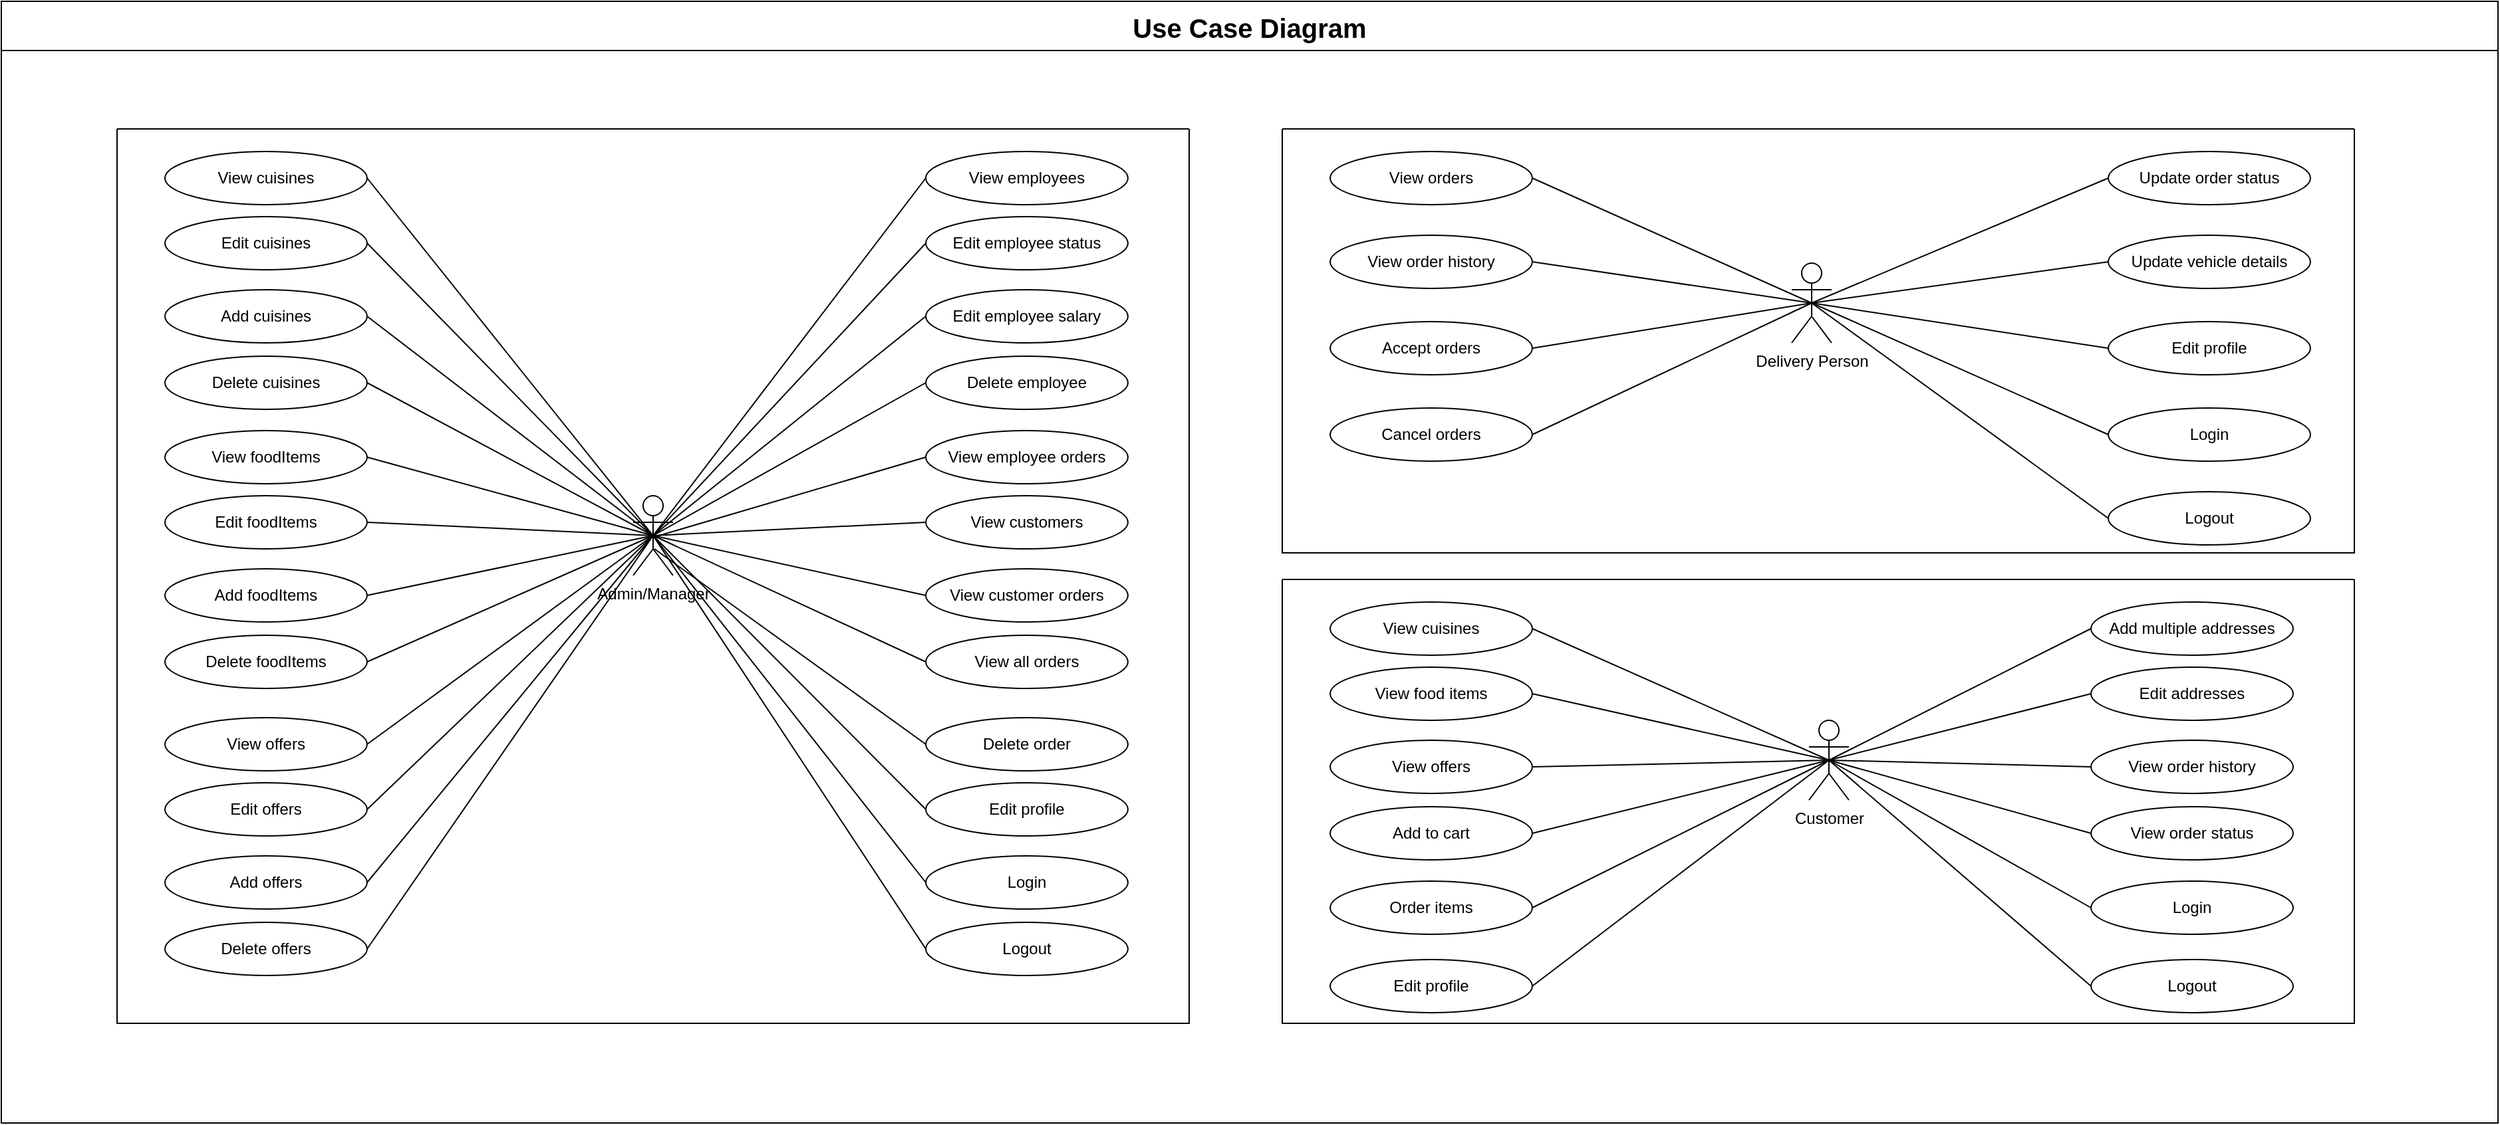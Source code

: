 <mxfile version="16.4.5" type="device"><diagram id="wdOm-vAce2fjwJf-kS33" name="Page-1"><mxGraphModel dx="2995" dy="1790" grid="0" gridSize="10" guides="1" tooltips="1" connect="1" arrows="1" fold="1" page="0" pageScale="1" pageWidth="827" pageHeight="1169" math="0" shadow="0"><root><mxCell id="0"/><mxCell id="1" parent="0"/><mxCell id="_KK1jVYnRPfQvRB_g7DF-1" value="" style="swimlane;startSize=0;" vertex="1" parent="1"><mxGeometry x="-10" y="52" width="806" height="673" as="geometry"/></mxCell><mxCell id="_KK1jVYnRPfQvRB_g7DF-2" value="Admin/Manager" style="shape=umlActor;verticalLabelPosition=bottom;verticalAlign=top;html=1;outlineConnect=0;" vertex="1" parent="_KK1jVYnRPfQvRB_g7DF-1"><mxGeometry x="388" y="276" width="30" height="60" as="geometry"/></mxCell><mxCell id="_KK1jVYnRPfQvRB_g7DF-3" value="View cuisines" style="ellipse;whiteSpace=wrap;html=1;" vertex="1" parent="_KK1jVYnRPfQvRB_g7DF-1"><mxGeometry x="36" y="17" width="152" height="40" as="geometry"/></mxCell><mxCell id="_KK1jVYnRPfQvRB_g7DF-7" value="Add cuisines" style="ellipse;whiteSpace=wrap;html=1;" vertex="1" parent="_KK1jVYnRPfQvRB_g7DF-1"><mxGeometry x="36" y="121" width="152" height="40" as="geometry"/></mxCell><mxCell id="_KK1jVYnRPfQvRB_g7DF-6" value="Edit cuisines" style="ellipse;whiteSpace=wrap;html=1;" vertex="1" parent="_KK1jVYnRPfQvRB_g7DF-1"><mxGeometry x="36" y="66" width="152" height="40" as="geometry"/></mxCell><mxCell id="_KK1jVYnRPfQvRB_g7DF-5" value="Delete cuisines" style="ellipse;whiteSpace=wrap;html=1;" vertex="1" parent="_KK1jVYnRPfQvRB_g7DF-1"><mxGeometry x="36" y="171" width="152" height="40" as="geometry"/></mxCell><mxCell id="_KK1jVYnRPfQvRB_g7DF-8" value="View foodItems" style="ellipse;whiteSpace=wrap;html=1;" vertex="1" parent="_KK1jVYnRPfQvRB_g7DF-1"><mxGeometry x="36" y="227" width="152" height="40" as="geometry"/></mxCell><mxCell id="_KK1jVYnRPfQvRB_g7DF-9" value="Add foodItems" style="ellipse;whiteSpace=wrap;html=1;" vertex="1" parent="_KK1jVYnRPfQvRB_g7DF-1"><mxGeometry x="36" y="331" width="152" height="40" as="geometry"/></mxCell><mxCell id="_KK1jVYnRPfQvRB_g7DF-10" value="Edit foodItems" style="ellipse;whiteSpace=wrap;html=1;" vertex="1" parent="_KK1jVYnRPfQvRB_g7DF-1"><mxGeometry x="36" y="276" width="152" height="40" as="geometry"/></mxCell><mxCell id="_KK1jVYnRPfQvRB_g7DF-11" value="Delete foodItems" style="ellipse;whiteSpace=wrap;html=1;" vertex="1" parent="_KK1jVYnRPfQvRB_g7DF-1"><mxGeometry x="36" y="381" width="152" height="40" as="geometry"/></mxCell><mxCell id="_KK1jVYnRPfQvRB_g7DF-12" value="View offers" style="ellipse;whiteSpace=wrap;html=1;" vertex="1" parent="_KK1jVYnRPfQvRB_g7DF-1"><mxGeometry x="36" y="443" width="152" height="40" as="geometry"/></mxCell><mxCell id="_KK1jVYnRPfQvRB_g7DF-13" value="Add offers" style="ellipse;whiteSpace=wrap;html=1;" vertex="1" parent="_KK1jVYnRPfQvRB_g7DF-1"><mxGeometry x="36" y="547" width="152" height="40" as="geometry"/></mxCell><mxCell id="_KK1jVYnRPfQvRB_g7DF-14" value="Edit offers" style="ellipse;whiteSpace=wrap;html=1;" vertex="1" parent="_KK1jVYnRPfQvRB_g7DF-1"><mxGeometry x="36" y="492" width="152" height="40" as="geometry"/></mxCell><mxCell id="_KK1jVYnRPfQvRB_g7DF-15" value="Delete offers" style="ellipse;whiteSpace=wrap;html=1;" vertex="1" parent="_KK1jVYnRPfQvRB_g7DF-1"><mxGeometry x="36" y="597" width="152" height="40" as="geometry"/></mxCell><mxCell id="_KK1jVYnRPfQvRB_g7DF-16" value="View employees" style="ellipse;whiteSpace=wrap;html=1;" vertex="1" parent="_KK1jVYnRPfQvRB_g7DF-1"><mxGeometry x="608" y="17" width="152" height="40" as="geometry"/></mxCell><mxCell id="_KK1jVYnRPfQvRB_g7DF-17" value="Edit employee salary" style="ellipse;whiteSpace=wrap;html=1;" vertex="1" parent="_KK1jVYnRPfQvRB_g7DF-1"><mxGeometry x="608" y="121" width="152" height="40" as="geometry"/></mxCell><mxCell id="_KK1jVYnRPfQvRB_g7DF-18" value="Edit employee status" style="ellipse;whiteSpace=wrap;html=1;" vertex="1" parent="_KK1jVYnRPfQvRB_g7DF-1"><mxGeometry x="608" y="66" width="152" height="40" as="geometry"/></mxCell><mxCell id="_KK1jVYnRPfQvRB_g7DF-19" value="Delete employee" style="ellipse;whiteSpace=wrap;html=1;" vertex="1" parent="_KK1jVYnRPfQvRB_g7DF-1"><mxGeometry x="608" y="171" width="152" height="40" as="geometry"/></mxCell><mxCell id="_KK1jVYnRPfQvRB_g7DF-20" value="View employee orders" style="ellipse;whiteSpace=wrap;html=1;" vertex="1" parent="_KK1jVYnRPfQvRB_g7DF-1"><mxGeometry x="608" y="227" width="152" height="40" as="geometry"/></mxCell><mxCell id="_KK1jVYnRPfQvRB_g7DF-21" value="View customer orders" style="ellipse;whiteSpace=wrap;html=1;" vertex="1" parent="_KK1jVYnRPfQvRB_g7DF-1"><mxGeometry x="608" y="331" width="152" height="40" as="geometry"/></mxCell><mxCell id="_KK1jVYnRPfQvRB_g7DF-22" value="View customers" style="ellipse;whiteSpace=wrap;html=1;" vertex="1" parent="_KK1jVYnRPfQvRB_g7DF-1"><mxGeometry x="608" y="276" width="152" height="40" as="geometry"/></mxCell><mxCell id="_KK1jVYnRPfQvRB_g7DF-23" value="View all orders" style="ellipse;whiteSpace=wrap;html=1;" vertex="1" parent="_KK1jVYnRPfQvRB_g7DF-1"><mxGeometry x="608" y="381" width="152" height="40" as="geometry"/></mxCell><mxCell id="_KK1jVYnRPfQvRB_g7DF-24" value="Delete order" style="ellipse;whiteSpace=wrap;html=1;" vertex="1" parent="_KK1jVYnRPfQvRB_g7DF-1"><mxGeometry x="608" y="443" width="152" height="40" as="geometry"/></mxCell><mxCell id="_KK1jVYnRPfQvRB_g7DF-25" value="Login" style="ellipse;whiteSpace=wrap;html=1;" vertex="1" parent="_KK1jVYnRPfQvRB_g7DF-1"><mxGeometry x="608" y="547" width="152" height="40" as="geometry"/></mxCell><mxCell id="_KK1jVYnRPfQvRB_g7DF-26" value="Edit profile" style="ellipse;whiteSpace=wrap;html=1;" vertex="1" parent="_KK1jVYnRPfQvRB_g7DF-1"><mxGeometry x="608" y="492" width="152" height="40" as="geometry"/></mxCell><mxCell id="_KK1jVYnRPfQvRB_g7DF-27" value="Logout" style="ellipse;whiteSpace=wrap;html=1;" vertex="1" parent="_KK1jVYnRPfQvRB_g7DF-1"><mxGeometry x="608" y="597" width="152" height="40" as="geometry"/></mxCell><mxCell id="_KK1jVYnRPfQvRB_g7DF-28" value="" style="endArrow=none;html=1;rounded=0;entryX=1;entryY=0.5;entryDx=0;entryDy=0;exitX=0.5;exitY=0.5;exitDx=0;exitDy=0;exitPerimeter=0;" edge="1" parent="_KK1jVYnRPfQvRB_g7DF-1" source="_KK1jVYnRPfQvRB_g7DF-2" target="_KK1jVYnRPfQvRB_g7DF-3"><mxGeometry width="50" height="50" relative="1" as="geometry"><mxPoint x="198" y="336" as="sourcePoint"/><mxPoint x="248" y="286" as="targetPoint"/></mxGeometry></mxCell><mxCell id="_KK1jVYnRPfQvRB_g7DF-29" value="" style="endArrow=none;html=1;rounded=0;entryX=1;entryY=0.5;entryDx=0;entryDy=0;exitX=0.5;exitY=0.5;exitDx=0;exitDy=0;exitPerimeter=0;" edge="1" parent="_KK1jVYnRPfQvRB_g7DF-1" source="_KK1jVYnRPfQvRB_g7DF-2" target="_KK1jVYnRPfQvRB_g7DF-6"><mxGeometry width="50" height="50" relative="1" as="geometry"><mxPoint x="398" y="297.233" as="sourcePoint"/><mxPoint x="198.0" y="47" as="targetPoint"/></mxGeometry></mxCell><mxCell id="_KK1jVYnRPfQvRB_g7DF-30" value="" style="endArrow=none;html=1;rounded=0;entryX=1;entryY=0.5;entryDx=0;entryDy=0;exitX=0.5;exitY=0.5;exitDx=0;exitDy=0;exitPerimeter=0;" edge="1" parent="_KK1jVYnRPfQvRB_g7DF-1" source="_KK1jVYnRPfQvRB_g7DF-2" target="_KK1jVYnRPfQvRB_g7DF-7"><mxGeometry width="50" height="50" relative="1" as="geometry"><mxPoint x="398" y="300.651" as="sourcePoint"/><mxPoint x="198.0" y="96" as="targetPoint"/></mxGeometry></mxCell><mxCell id="_KK1jVYnRPfQvRB_g7DF-32" value="" style="endArrow=none;html=1;rounded=0;entryX=1;entryY=0.5;entryDx=0;entryDy=0;exitX=0.5;exitY=0.5;exitDx=0;exitDy=0;exitPerimeter=0;" edge="1" parent="_KK1jVYnRPfQvRB_g7DF-1" source="_KK1jVYnRPfQvRB_g7DF-2" target="_KK1jVYnRPfQvRB_g7DF-8"><mxGeometry width="50" height="50" relative="1" as="geometry"><mxPoint x="416" y="307" as="sourcePoint"/><mxPoint x="198.0" y="201" as="targetPoint"/></mxGeometry></mxCell><mxCell id="_KK1jVYnRPfQvRB_g7DF-33" value="" style="endArrow=none;html=1;rounded=0;entryX=1;entryY=0.5;entryDx=0;entryDy=0;exitX=0.5;exitY=0.5;exitDx=0;exitDy=0;exitPerimeter=0;" edge="1" parent="_KK1jVYnRPfQvRB_g7DF-1" source="_KK1jVYnRPfQvRB_g7DF-2" target="_KK1jVYnRPfQvRB_g7DF-10"><mxGeometry width="50" height="50" relative="1" as="geometry"><mxPoint x="413" y="316" as="sourcePoint"/><mxPoint x="198.0" y="257" as="targetPoint"/></mxGeometry></mxCell><mxCell id="_KK1jVYnRPfQvRB_g7DF-34" value="" style="endArrow=none;html=1;rounded=0;entryX=1;entryY=0.5;entryDx=0;entryDy=0;exitX=0.5;exitY=0.5;exitDx=0;exitDy=0;exitPerimeter=0;" edge="1" parent="_KK1jVYnRPfQvRB_g7DF-1" source="_KK1jVYnRPfQvRB_g7DF-2" target="_KK1jVYnRPfQvRB_g7DF-9"><mxGeometry width="50" height="50" relative="1" as="geometry"><mxPoint x="413" y="316" as="sourcePoint"/><mxPoint x="198.0" y="306" as="targetPoint"/></mxGeometry></mxCell><mxCell id="_KK1jVYnRPfQvRB_g7DF-35" value="" style="endArrow=none;html=1;rounded=0;entryX=1;entryY=0.5;entryDx=0;entryDy=0;exitX=0.5;exitY=0.5;exitDx=0;exitDy=0;exitPerimeter=0;" edge="1" parent="_KK1jVYnRPfQvRB_g7DF-1" source="_KK1jVYnRPfQvRB_g7DF-2" target="_KK1jVYnRPfQvRB_g7DF-11"><mxGeometry width="50" height="50" relative="1" as="geometry"><mxPoint x="413" y="316" as="sourcePoint"/><mxPoint x="198.0" y="361" as="targetPoint"/></mxGeometry></mxCell><mxCell id="_KK1jVYnRPfQvRB_g7DF-36" value="" style="endArrow=none;html=1;rounded=0;entryX=1;entryY=0.5;entryDx=0;entryDy=0;exitX=0.5;exitY=0.5;exitDx=0;exitDy=0;exitPerimeter=0;" edge="1" parent="_KK1jVYnRPfQvRB_g7DF-1" source="_KK1jVYnRPfQvRB_g7DF-2" target="_KK1jVYnRPfQvRB_g7DF-12"><mxGeometry width="50" height="50" relative="1" as="geometry"><mxPoint x="413" y="316" as="sourcePoint"/><mxPoint x="198.0" y="411" as="targetPoint"/></mxGeometry></mxCell><mxCell id="_KK1jVYnRPfQvRB_g7DF-37" value="" style="endArrow=none;html=1;rounded=0;entryX=1;entryY=0.5;entryDx=0;entryDy=0;exitX=0.5;exitY=0.5;exitDx=0;exitDy=0;exitPerimeter=0;" edge="1" parent="_KK1jVYnRPfQvRB_g7DF-1" source="_KK1jVYnRPfQvRB_g7DF-2" target="_KK1jVYnRPfQvRB_g7DF-14"><mxGeometry width="50" height="50" relative="1" as="geometry"><mxPoint x="413" y="316" as="sourcePoint"/><mxPoint x="198.0" y="473" as="targetPoint"/></mxGeometry></mxCell><mxCell id="_KK1jVYnRPfQvRB_g7DF-38" value="" style="endArrow=none;html=1;rounded=0;exitX=0.5;exitY=0.5;exitDx=0;exitDy=0;exitPerimeter=0;entryX=1;entryY=0.5;entryDx=0;entryDy=0;" edge="1" parent="_KK1jVYnRPfQvRB_g7DF-1" source="_KK1jVYnRPfQvRB_g7DF-2" target="_KK1jVYnRPfQvRB_g7DF-13"><mxGeometry width="50" height="50" relative="1" as="geometry"><mxPoint x="413" y="316" as="sourcePoint"/><mxPoint x="198.0" y="522" as="targetPoint"/></mxGeometry></mxCell><mxCell id="_KK1jVYnRPfQvRB_g7DF-40" value="" style="endArrow=none;html=1;rounded=0;exitX=0.5;exitY=0.5;exitDx=0;exitDy=0;exitPerimeter=0;entryX=1;entryY=0.5;entryDx=0;entryDy=0;" edge="1" parent="_KK1jVYnRPfQvRB_g7DF-1" source="_KK1jVYnRPfQvRB_g7DF-2" target="_KK1jVYnRPfQvRB_g7DF-15"><mxGeometry width="50" height="50" relative="1" as="geometry"><mxPoint x="413" y="316" as="sourcePoint"/><mxPoint x="198.0" y="577" as="targetPoint"/></mxGeometry></mxCell><mxCell id="_KK1jVYnRPfQvRB_g7DF-31" value="" style="endArrow=none;html=1;rounded=0;entryX=1;entryY=0.5;entryDx=0;entryDy=0;exitX=0.5;exitY=0.5;exitDx=0;exitDy=0;exitPerimeter=0;" edge="1" parent="_KK1jVYnRPfQvRB_g7DF-1" source="_KK1jVYnRPfQvRB_g7DF-2" target="_KK1jVYnRPfQvRB_g7DF-5"><mxGeometry width="50" height="50" relative="1" as="geometry"><mxPoint x="406" y="297" as="sourcePoint"/><mxPoint x="198.0" y="151" as="targetPoint"/></mxGeometry></mxCell><mxCell id="_KK1jVYnRPfQvRB_g7DF-41" value="" style="endArrow=none;html=1;rounded=0;entryX=0;entryY=0.5;entryDx=0;entryDy=0;exitX=0.5;exitY=0.5;exitDx=0;exitDy=0;exitPerimeter=0;" edge="1" parent="_KK1jVYnRPfQvRB_g7DF-1" source="_KK1jVYnRPfQvRB_g7DF-2" target="_KK1jVYnRPfQvRB_g7DF-16"><mxGeometry width="50" height="50" relative="1" as="geometry"><mxPoint x="398" y="297.233" as="sourcePoint"/><mxPoint x="198.0" y="47" as="targetPoint"/></mxGeometry></mxCell><mxCell id="_KK1jVYnRPfQvRB_g7DF-42" value="" style="endArrow=none;html=1;rounded=0;entryX=0;entryY=0.5;entryDx=0;entryDy=0;exitX=0.5;exitY=0.5;exitDx=0;exitDy=0;exitPerimeter=0;" edge="1" parent="_KK1jVYnRPfQvRB_g7DF-1" source="_KK1jVYnRPfQvRB_g7DF-2" target="_KK1jVYnRPfQvRB_g7DF-18"><mxGeometry width="50" height="50" relative="1" as="geometry"><mxPoint x="413" y="316" as="sourcePoint"/><mxPoint x="618.0" y="47" as="targetPoint"/></mxGeometry></mxCell><mxCell id="_KK1jVYnRPfQvRB_g7DF-43" value="" style="endArrow=none;html=1;rounded=0;entryX=0;entryY=0.5;entryDx=0;entryDy=0;exitX=0.5;exitY=0.5;exitDx=0;exitDy=0;exitPerimeter=0;" edge="1" parent="_KK1jVYnRPfQvRB_g7DF-1" source="_KK1jVYnRPfQvRB_g7DF-2" target="_KK1jVYnRPfQvRB_g7DF-17"><mxGeometry width="50" height="50" relative="1" as="geometry"><mxPoint x="413" y="316" as="sourcePoint"/><mxPoint x="618.0" y="96" as="targetPoint"/></mxGeometry></mxCell><mxCell id="_KK1jVYnRPfQvRB_g7DF-44" value="" style="endArrow=none;html=1;rounded=0;entryX=0;entryY=0.5;entryDx=0;entryDy=0;exitX=0.5;exitY=0.5;exitDx=0;exitDy=0;exitPerimeter=0;" edge="1" parent="_KK1jVYnRPfQvRB_g7DF-1" source="_KK1jVYnRPfQvRB_g7DF-2" target="_KK1jVYnRPfQvRB_g7DF-19"><mxGeometry width="50" height="50" relative="1" as="geometry"><mxPoint x="413" y="316" as="sourcePoint"/><mxPoint x="618.0" y="151" as="targetPoint"/></mxGeometry></mxCell><mxCell id="_KK1jVYnRPfQvRB_g7DF-47" value="" style="endArrow=none;html=1;rounded=0;entryX=0;entryY=0.5;entryDx=0;entryDy=0;exitX=0.5;exitY=0.5;exitDx=0;exitDy=0;exitPerimeter=0;" edge="1" parent="_KK1jVYnRPfQvRB_g7DF-1" source="_KK1jVYnRPfQvRB_g7DF-2" target="_KK1jVYnRPfQvRB_g7DF-21"><mxGeometry width="50" height="50" relative="1" as="geometry"><mxPoint x="416" y="322" as="sourcePoint"/><mxPoint x="618.0" y="306" as="targetPoint"/></mxGeometry></mxCell><mxCell id="_KK1jVYnRPfQvRB_g7DF-46" value="" style="endArrow=none;html=1;rounded=0;entryX=0;entryY=0.5;entryDx=0;entryDy=0;exitX=0.5;exitY=0.5;exitDx=0;exitDy=0;exitPerimeter=0;" edge="1" parent="_KK1jVYnRPfQvRB_g7DF-1" source="_KK1jVYnRPfQvRB_g7DF-2" target="_KK1jVYnRPfQvRB_g7DF-22"><mxGeometry width="50" height="50" relative="1" as="geometry"><mxPoint x="406" y="312" as="sourcePoint"/><mxPoint x="618.0" y="257" as="targetPoint"/></mxGeometry></mxCell><mxCell id="_KK1jVYnRPfQvRB_g7DF-48" value="" style="endArrow=none;html=1;rounded=0;entryX=0;entryY=0.5;entryDx=0;entryDy=0;exitX=0.5;exitY=0.5;exitDx=0;exitDy=0;exitPerimeter=0;" edge="1" parent="_KK1jVYnRPfQvRB_g7DF-1" source="_KK1jVYnRPfQvRB_g7DF-2" target="_KK1jVYnRPfQvRB_g7DF-23"><mxGeometry width="50" height="50" relative="1" as="geometry"><mxPoint x="413" y="316" as="sourcePoint"/><mxPoint x="618.0" y="306" as="targetPoint"/></mxGeometry></mxCell><mxCell id="_KK1jVYnRPfQvRB_g7DF-49" value="" style="endArrow=none;html=1;rounded=0;entryX=0;entryY=0.5;entryDx=0;entryDy=0;exitX=0.533;exitY=0.667;exitDx=0;exitDy=0;exitPerimeter=0;" edge="1" parent="_KK1jVYnRPfQvRB_g7DF-1" source="_KK1jVYnRPfQvRB_g7DF-2" target="_KK1jVYnRPfQvRB_g7DF-24"><mxGeometry width="50" height="50" relative="1" as="geometry"><mxPoint x="413" y="316" as="sourcePoint"/><mxPoint x="618.0" y="411" as="targetPoint"/></mxGeometry></mxCell><mxCell id="_KK1jVYnRPfQvRB_g7DF-50" value="" style="endArrow=none;html=1;rounded=0;entryX=0;entryY=0.5;entryDx=0;entryDy=0;exitX=0.5;exitY=0.5;exitDx=0;exitDy=0;exitPerimeter=0;" edge="1" parent="_KK1jVYnRPfQvRB_g7DF-1" source="_KK1jVYnRPfQvRB_g7DF-2" target="_KK1jVYnRPfQvRB_g7DF-26"><mxGeometry width="50" height="50" relative="1" as="geometry"><mxPoint x="413.99" y="326.02" as="sourcePoint"/><mxPoint x="618.0" y="473" as="targetPoint"/></mxGeometry></mxCell><mxCell id="_KK1jVYnRPfQvRB_g7DF-51" value="" style="endArrow=none;html=1;rounded=0;entryX=0;entryY=0.5;entryDx=0;entryDy=0;exitX=0.5;exitY=0.5;exitDx=0;exitDy=0;exitPerimeter=0;" edge="1" parent="_KK1jVYnRPfQvRB_g7DF-1" source="_KK1jVYnRPfQvRB_g7DF-2" target="_KK1jVYnRPfQvRB_g7DF-25"><mxGeometry width="50" height="50" relative="1" as="geometry"><mxPoint x="413" y="316" as="sourcePoint"/><mxPoint x="618.0" y="522" as="targetPoint"/></mxGeometry></mxCell><mxCell id="_KK1jVYnRPfQvRB_g7DF-52" value="" style="endArrow=none;html=1;rounded=0;entryX=0;entryY=0.5;entryDx=0;entryDy=0;exitX=0.5;exitY=0.5;exitDx=0;exitDy=0;exitPerimeter=0;" edge="1" parent="_KK1jVYnRPfQvRB_g7DF-1" source="_KK1jVYnRPfQvRB_g7DF-2" target="_KK1jVYnRPfQvRB_g7DF-27"><mxGeometry width="50" height="50" relative="1" as="geometry"><mxPoint x="413" y="316" as="sourcePoint"/><mxPoint x="618.0" y="577" as="targetPoint"/></mxGeometry></mxCell><mxCell id="_KK1jVYnRPfQvRB_g7DF-45" value="" style="endArrow=none;html=1;rounded=0;entryX=0;entryY=0.5;entryDx=0;entryDy=0;" edge="1" parent="1" target="_KK1jVYnRPfQvRB_g7DF-20"><mxGeometry width="50" height="50" relative="1" as="geometry"><mxPoint x="394" y="359" as="sourcePoint"/><mxPoint x="608.0" y="253" as="targetPoint"/></mxGeometry></mxCell><mxCell id="_KK1jVYnRPfQvRB_g7DF-53" value="" style="swimlane;startSize=0;" vertex="1" parent="1"><mxGeometry x="866" y="52" width="806" height="319" as="geometry"/></mxCell><mxCell id="_KK1jVYnRPfQvRB_g7DF-54" value="Delivery Person" style="shape=umlActor;verticalLabelPosition=bottom;verticalAlign=top;html=1;outlineConnect=0;" vertex="1" parent="_KK1jVYnRPfQvRB_g7DF-53"><mxGeometry x="383" y="101" width="30" height="60" as="geometry"/></mxCell><mxCell id="_KK1jVYnRPfQvRB_g7DF-55" value="View orders" style="ellipse;whiteSpace=wrap;html=1;" vertex="1" parent="_KK1jVYnRPfQvRB_g7DF-53"><mxGeometry x="36" y="17" width="152" height="40" as="geometry"/></mxCell><mxCell id="_KK1jVYnRPfQvRB_g7DF-57" value="View order history" style="ellipse;whiteSpace=wrap;html=1;" vertex="1" parent="_KK1jVYnRPfQvRB_g7DF-53"><mxGeometry x="36" y="80" width="152" height="40" as="geometry"/></mxCell><mxCell id="_KK1jVYnRPfQvRB_g7DF-64" value="Accept orders" style="ellipse;whiteSpace=wrap;html=1;" vertex="1" parent="_KK1jVYnRPfQvRB_g7DF-53"><mxGeometry x="36" y="145" width="152" height="40" as="geometry"/></mxCell><mxCell id="_KK1jVYnRPfQvRB_g7DF-66" value="Cancel orders" style="ellipse;whiteSpace=wrap;html=1;" vertex="1" parent="_KK1jVYnRPfQvRB_g7DF-53"><mxGeometry x="36" y="210" width="152" height="40" as="geometry"/></mxCell><mxCell id="_KK1jVYnRPfQvRB_g7DF-79" value="" style="endArrow=none;html=1;rounded=0;entryX=1;entryY=0.5;entryDx=0;entryDy=0;exitX=0.5;exitY=0.5;exitDx=0;exitDy=0;exitPerimeter=0;" edge="1" parent="_KK1jVYnRPfQvRB_g7DF-53" source="_KK1jVYnRPfQvRB_g7DF-54" target="_KK1jVYnRPfQvRB_g7DF-55"><mxGeometry width="50" height="50" relative="1" as="geometry"><mxPoint x="198" y="336" as="sourcePoint"/><mxPoint x="248" y="286" as="targetPoint"/></mxGeometry></mxCell><mxCell id="_KK1jVYnRPfQvRB_g7DF-80" value="" style="endArrow=none;html=1;rounded=0;entryX=1;entryY=0.5;entryDx=0;entryDy=0;exitX=0.5;exitY=0.5;exitDx=0;exitDy=0;exitPerimeter=0;" edge="1" parent="_KK1jVYnRPfQvRB_g7DF-53" source="_KK1jVYnRPfQvRB_g7DF-54" target="_KK1jVYnRPfQvRB_g7DF-57"><mxGeometry width="50" height="50" relative="1" as="geometry"><mxPoint x="398" y="297.233" as="sourcePoint"/><mxPoint x="198.0" y="47" as="targetPoint"/></mxGeometry></mxCell><mxCell id="_KK1jVYnRPfQvRB_g7DF-88" value="" style="endArrow=none;html=1;rounded=0;exitX=0.5;exitY=0.5;exitDx=0;exitDy=0;exitPerimeter=0;entryX=1;entryY=0.5;entryDx=0;entryDy=0;" edge="1" parent="_KK1jVYnRPfQvRB_g7DF-53" source="_KK1jVYnRPfQvRB_g7DF-54" target="_KK1jVYnRPfQvRB_g7DF-64"><mxGeometry width="50" height="50" relative="1" as="geometry"><mxPoint x="413" y="316" as="sourcePoint"/><mxPoint x="198.0" y="522" as="targetPoint"/></mxGeometry></mxCell><mxCell id="_KK1jVYnRPfQvRB_g7DF-89" value="" style="endArrow=none;html=1;rounded=0;exitX=0.5;exitY=0.5;exitDx=0;exitDy=0;exitPerimeter=0;entryX=1;entryY=0.5;entryDx=0;entryDy=0;" edge="1" parent="_KK1jVYnRPfQvRB_g7DF-53" source="_KK1jVYnRPfQvRB_g7DF-54" target="_KK1jVYnRPfQvRB_g7DF-66"><mxGeometry width="50" height="50" relative="1" as="geometry"><mxPoint x="413" y="316" as="sourcePoint"/><mxPoint x="198.0" y="577" as="targetPoint"/></mxGeometry></mxCell><mxCell id="_KK1jVYnRPfQvRB_g7DF-105" value="Update order status" style="ellipse;whiteSpace=wrap;html=1;" vertex="1" parent="_KK1jVYnRPfQvRB_g7DF-53"><mxGeometry x="621" y="17" width="152" height="40" as="geometry"/></mxCell><mxCell id="_KK1jVYnRPfQvRB_g7DF-106" value="Update vehicle details" style="ellipse;whiteSpace=wrap;html=1;" vertex="1" parent="_KK1jVYnRPfQvRB_g7DF-53"><mxGeometry x="621" y="80" width="152" height="40" as="geometry"/></mxCell><mxCell id="_KK1jVYnRPfQvRB_g7DF-107" value="Edit profile" style="ellipse;whiteSpace=wrap;html=1;" vertex="1" parent="_KK1jVYnRPfQvRB_g7DF-53"><mxGeometry x="621" y="145" width="152" height="40" as="geometry"/></mxCell><mxCell id="_KK1jVYnRPfQvRB_g7DF-108" value="Login" style="ellipse;whiteSpace=wrap;html=1;" vertex="1" parent="_KK1jVYnRPfQvRB_g7DF-53"><mxGeometry x="621" y="210" width="152" height="40" as="geometry"/></mxCell><mxCell id="_KK1jVYnRPfQvRB_g7DF-109" value="Logout" style="ellipse;whiteSpace=wrap;html=1;" vertex="1" parent="_KK1jVYnRPfQvRB_g7DF-53"><mxGeometry x="621" y="273" width="152" height="40" as="geometry"/></mxCell><mxCell id="_KK1jVYnRPfQvRB_g7DF-110" value="" style="endArrow=none;html=1;rounded=0;exitX=0;exitY=0.5;exitDx=0;exitDy=0;entryX=0.5;entryY=0.5;entryDx=0;entryDy=0;entryPerimeter=0;" edge="1" parent="_KK1jVYnRPfQvRB_g7DF-53" source="_KK1jVYnRPfQvRB_g7DF-109" target="_KK1jVYnRPfQvRB_g7DF-54"><mxGeometry width="50" height="50" relative="1" as="geometry"><mxPoint x="408" y="141" as="sourcePoint"/><mxPoint x="198.0" y="240" as="targetPoint"/></mxGeometry></mxCell><mxCell id="_KK1jVYnRPfQvRB_g7DF-111" value="" style="endArrow=none;html=1;rounded=0;exitX=0;exitY=0.5;exitDx=0;exitDy=0;entryX=0.5;entryY=0.5;entryDx=0;entryDy=0;entryPerimeter=0;" edge="1" parent="_KK1jVYnRPfQvRB_g7DF-53" source="_KK1jVYnRPfQvRB_g7DF-108" target="_KK1jVYnRPfQvRB_g7DF-54"><mxGeometry width="50" height="50" relative="1" as="geometry"><mxPoint x="631.0" y="303" as="sourcePoint"/><mxPoint x="408" y="141" as="targetPoint"/></mxGeometry></mxCell><mxCell id="_KK1jVYnRPfQvRB_g7DF-112" value="" style="endArrow=none;html=1;rounded=0;exitX=0;exitY=0.5;exitDx=0;exitDy=0;entryX=0.5;entryY=0.5;entryDx=0;entryDy=0;entryPerimeter=0;" edge="1" parent="_KK1jVYnRPfQvRB_g7DF-53" source="_KK1jVYnRPfQvRB_g7DF-107" target="_KK1jVYnRPfQvRB_g7DF-54"><mxGeometry width="50" height="50" relative="1" as="geometry"><mxPoint x="631.0" y="240" as="sourcePoint"/><mxPoint x="408" y="141" as="targetPoint"/></mxGeometry></mxCell><mxCell id="_KK1jVYnRPfQvRB_g7DF-113" value="" style="endArrow=none;html=1;rounded=0;exitX=0;exitY=0.5;exitDx=0;exitDy=0;entryX=0.5;entryY=0.5;entryDx=0;entryDy=0;entryPerimeter=0;" edge="1" parent="_KK1jVYnRPfQvRB_g7DF-53" source="_KK1jVYnRPfQvRB_g7DF-106" target="_KK1jVYnRPfQvRB_g7DF-54"><mxGeometry width="50" height="50" relative="1" as="geometry"><mxPoint x="631.0" y="175" as="sourcePoint"/><mxPoint x="408" y="141" as="targetPoint"/></mxGeometry></mxCell><mxCell id="_KK1jVYnRPfQvRB_g7DF-114" value="" style="endArrow=none;html=1;rounded=0;exitX=0;exitY=0.5;exitDx=0;exitDy=0;entryX=0.5;entryY=0.5;entryDx=0;entryDy=0;entryPerimeter=0;" edge="1" parent="_KK1jVYnRPfQvRB_g7DF-53" source="_KK1jVYnRPfQvRB_g7DF-105" target="_KK1jVYnRPfQvRB_g7DF-54"><mxGeometry width="50" height="50" relative="1" as="geometry"><mxPoint x="631.0" y="110" as="sourcePoint"/><mxPoint x="408" y="141" as="targetPoint"/></mxGeometry></mxCell><mxCell id="_KK1jVYnRPfQvRB_g7DF-164" value="" style="swimlane;startSize=0;" vertex="1" parent="1"><mxGeometry x="866" y="391" width="806" height="334" as="geometry"/></mxCell><mxCell id="_KK1jVYnRPfQvRB_g7DF-165" value="Customer" style="shape=umlActor;verticalLabelPosition=bottom;verticalAlign=top;html=1;outlineConnect=0;" vertex="1" parent="_KK1jVYnRPfQvRB_g7DF-164"><mxGeometry x="396" y="106" width="30" height="60" as="geometry"/></mxCell><mxCell id="_KK1jVYnRPfQvRB_g7DF-166" value="View cuisines" style="ellipse;whiteSpace=wrap;html=1;" vertex="1" parent="_KK1jVYnRPfQvRB_g7DF-164"><mxGeometry x="36" y="17" width="152" height="40" as="geometry"/></mxCell><mxCell id="_KK1jVYnRPfQvRB_g7DF-167" value="View offers" style="ellipse;whiteSpace=wrap;html=1;" vertex="1" parent="_KK1jVYnRPfQvRB_g7DF-164"><mxGeometry x="36" y="121" width="152" height="40" as="geometry"/></mxCell><mxCell id="_KK1jVYnRPfQvRB_g7DF-168" value="View food items" style="ellipse;whiteSpace=wrap;html=1;" vertex="1" parent="_KK1jVYnRPfQvRB_g7DF-164"><mxGeometry x="36" y="66" width="152" height="40" as="geometry"/></mxCell><mxCell id="_KK1jVYnRPfQvRB_g7DF-169" value="Add to cart" style="ellipse;whiteSpace=wrap;html=1;" vertex="1" parent="_KK1jVYnRPfQvRB_g7DF-164"><mxGeometry x="36" y="171" width="152" height="40" as="geometry"/></mxCell><mxCell id="_KK1jVYnRPfQvRB_g7DF-170" value="Order items" style="ellipse;whiteSpace=wrap;html=1;" vertex="1" parent="_KK1jVYnRPfQvRB_g7DF-164"><mxGeometry x="36" y="227" width="152" height="40" as="geometry"/></mxCell><mxCell id="_KK1jVYnRPfQvRB_g7DF-178" value="Add multiple addresses" style="ellipse;whiteSpace=wrap;html=1;" vertex="1" parent="_KK1jVYnRPfQvRB_g7DF-164"><mxGeometry x="608" y="17" width="152" height="40" as="geometry"/></mxCell><mxCell id="_KK1jVYnRPfQvRB_g7DF-179" value="View order history" style="ellipse;whiteSpace=wrap;html=1;" vertex="1" parent="_KK1jVYnRPfQvRB_g7DF-164"><mxGeometry x="608" y="121" width="152" height="40" as="geometry"/></mxCell><mxCell id="_KK1jVYnRPfQvRB_g7DF-180" value="Edit addresses" style="ellipse;whiteSpace=wrap;html=1;" vertex="1" parent="_KK1jVYnRPfQvRB_g7DF-164"><mxGeometry x="608" y="66" width="152" height="40" as="geometry"/></mxCell><mxCell id="_KK1jVYnRPfQvRB_g7DF-181" value="View order status" style="ellipse;whiteSpace=wrap;html=1;" vertex="1" parent="_KK1jVYnRPfQvRB_g7DF-164"><mxGeometry x="608" y="171" width="152" height="40" as="geometry"/></mxCell><mxCell id="_KK1jVYnRPfQvRB_g7DF-182" value="Login" style="ellipse;whiteSpace=wrap;html=1;" vertex="1" parent="_KK1jVYnRPfQvRB_g7DF-164"><mxGeometry x="608" y="227" width="152" height="40" as="geometry"/></mxCell><mxCell id="_KK1jVYnRPfQvRB_g7DF-190" value="" style="endArrow=none;html=1;rounded=0;entryX=1;entryY=0.5;entryDx=0;entryDy=0;exitX=0.5;exitY=0.5;exitDx=0;exitDy=0;exitPerimeter=0;" edge="1" parent="_KK1jVYnRPfQvRB_g7DF-164" source="_KK1jVYnRPfQvRB_g7DF-165" target="_KK1jVYnRPfQvRB_g7DF-166"><mxGeometry width="50" height="50" relative="1" as="geometry"><mxPoint x="198" y="336" as="sourcePoint"/><mxPoint x="248" y="286" as="targetPoint"/></mxGeometry></mxCell><mxCell id="_KK1jVYnRPfQvRB_g7DF-191" value="" style="endArrow=none;html=1;rounded=0;entryX=1;entryY=0.5;entryDx=0;entryDy=0;exitX=0.5;exitY=0.5;exitDx=0;exitDy=0;exitPerimeter=0;" edge="1" parent="_KK1jVYnRPfQvRB_g7DF-164" source="_KK1jVYnRPfQvRB_g7DF-165" target="_KK1jVYnRPfQvRB_g7DF-168"><mxGeometry width="50" height="50" relative="1" as="geometry"><mxPoint x="398" y="297.233" as="sourcePoint"/><mxPoint x="198.0" y="47" as="targetPoint"/></mxGeometry></mxCell><mxCell id="_KK1jVYnRPfQvRB_g7DF-192" value="" style="endArrow=none;html=1;rounded=0;entryX=1;entryY=0.5;entryDx=0;entryDy=0;exitX=0.5;exitY=0.5;exitDx=0;exitDy=0;exitPerimeter=0;" edge="1" parent="_KK1jVYnRPfQvRB_g7DF-164" source="_KK1jVYnRPfQvRB_g7DF-165" target="_KK1jVYnRPfQvRB_g7DF-167"><mxGeometry width="50" height="50" relative="1" as="geometry"><mxPoint x="398" y="300.651" as="sourcePoint"/><mxPoint x="198.0" y="96" as="targetPoint"/></mxGeometry></mxCell><mxCell id="_KK1jVYnRPfQvRB_g7DF-193" value="" style="endArrow=none;html=1;rounded=0;entryX=1;entryY=0.5;entryDx=0;entryDy=0;exitX=0.5;exitY=0.5;exitDx=0;exitDy=0;exitPerimeter=0;" edge="1" parent="_KK1jVYnRPfQvRB_g7DF-164" source="_KK1jVYnRPfQvRB_g7DF-165" target="_KK1jVYnRPfQvRB_g7DF-170"><mxGeometry width="50" height="50" relative="1" as="geometry"><mxPoint x="416" y="307" as="sourcePoint"/><mxPoint x="198.0" y="201" as="targetPoint"/></mxGeometry></mxCell><mxCell id="_KK1jVYnRPfQvRB_g7DF-201" value="" style="endArrow=none;html=1;rounded=0;entryX=1;entryY=0.5;entryDx=0;entryDy=0;exitX=0.5;exitY=0.5;exitDx=0;exitDy=0;exitPerimeter=0;" edge="1" parent="_KK1jVYnRPfQvRB_g7DF-164" source="_KK1jVYnRPfQvRB_g7DF-165" target="_KK1jVYnRPfQvRB_g7DF-169"><mxGeometry width="50" height="50" relative="1" as="geometry"><mxPoint x="406" y="297" as="sourcePoint"/><mxPoint x="198.0" y="151" as="targetPoint"/></mxGeometry></mxCell><mxCell id="_KK1jVYnRPfQvRB_g7DF-202" value="" style="endArrow=none;html=1;rounded=0;entryX=0;entryY=0.5;entryDx=0;entryDy=0;exitX=0.5;exitY=0.5;exitDx=0;exitDy=0;exitPerimeter=0;" edge="1" parent="_KK1jVYnRPfQvRB_g7DF-164" source="_KK1jVYnRPfQvRB_g7DF-165" target="_KK1jVYnRPfQvRB_g7DF-178"><mxGeometry width="50" height="50" relative="1" as="geometry"><mxPoint x="398" y="297.233" as="sourcePoint"/><mxPoint x="198.0" y="47" as="targetPoint"/></mxGeometry></mxCell><mxCell id="_KK1jVYnRPfQvRB_g7DF-203" value="" style="endArrow=none;html=1;rounded=0;entryX=0;entryY=0.5;entryDx=0;entryDy=0;exitX=0.5;exitY=0.5;exitDx=0;exitDy=0;exitPerimeter=0;" edge="1" parent="_KK1jVYnRPfQvRB_g7DF-164" source="_KK1jVYnRPfQvRB_g7DF-165" target="_KK1jVYnRPfQvRB_g7DF-180"><mxGeometry width="50" height="50" relative="1" as="geometry"><mxPoint x="413" y="316" as="sourcePoint"/><mxPoint x="618.0" y="47" as="targetPoint"/></mxGeometry></mxCell><mxCell id="_KK1jVYnRPfQvRB_g7DF-204" value="" style="endArrow=none;html=1;rounded=0;entryX=0;entryY=0.5;entryDx=0;entryDy=0;exitX=0.5;exitY=0.5;exitDx=0;exitDy=0;exitPerimeter=0;" edge="1" parent="_KK1jVYnRPfQvRB_g7DF-164" source="_KK1jVYnRPfQvRB_g7DF-165" target="_KK1jVYnRPfQvRB_g7DF-179"><mxGeometry width="50" height="50" relative="1" as="geometry"><mxPoint x="413" y="316" as="sourcePoint"/><mxPoint x="618.0" y="96" as="targetPoint"/></mxGeometry></mxCell><mxCell id="_KK1jVYnRPfQvRB_g7DF-205" value="" style="endArrow=none;html=1;rounded=0;entryX=0;entryY=0.5;entryDx=0;entryDy=0;exitX=0.5;exitY=0.5;exitDx=0;exitDy=0;exitPerimeter=0;" edge="1" parent="_KK1jVYnRPfQvRB_g7DF-164" source="_KK1jVYnRPfQvRB_g7DF-165" target="_KK1jVYnRPfQvRB_g7DF-181"><mxGeometry width="50" height="50" relative="1" as="geometry"><mxPoint x="413" y="316" as="sourcePoint"/><mxPoint x="618.0" y="151" as="targetPoint"/></mxGeometry></mxCell><mxCell id="_KK1jVYnRPfQvRB_g7DF-207" value="" style="endArrow=none;html=1;rounded=0;entryX=0;entryY=0.5;entryDx=0;entryDy=0;exitX=0.5;exitY=0.5;exitDx=0;exitDy=0;exitPerimeter=0;" edge="1" parent="_KK1jVYnRPfQvRB_g7DF-164" source="_KK1jVYnRPfQvRB_g7DF-165" target="_KK1jVYnRPfQvRB_g7DF-182"><mxGeometry width="50" height="50" relative="1" as="geometry"><mxPoint x="406" y="312" as="sourcePoint"/><mxPoint x="608.0" y="296" as="targetPoint"/></mxGeometry></mxCell><mxCell id="_KK1jVYnRPfQvRB_g7DF-215" value="Edit profile" style="ellipse;whiteSpace=wrap;html=1;" vertex="1" parent="_KK1jVYnRPfQvRB_g7DF-164"><mxGeometry x="36" y="286" width="152" height="40" as="geometry"/></mxCell><mxCell id="_KK1jVYnRPfQvRB_g7DF-216" value="" style="endArrow=none;html=1;rounded=0;entryX=1;entryY=0.5;entryDx=0;entryDy=0;exitX=0.5;exitY=0.5;exitDx=0;exitDy=0;exitPerimeter=0;" edge="1" parent="_KK1jVYnRPfQvRB_g7DF-164" source="_KK1jVYnRPfQvRB_g7DF-165" target="_KK1jVYnRPfQvRB_g7DF-215"><mxGeometry width="50" height="50" relative="1" as="geometry"><mxPoint x="421" y="146" as="sourcePoint"/><mxPoint x="198.0" y="257" as="targetPoint"/></mxGeometry></mxCell><mxCell id="_KK1jVYnRPfQvRB_g7DF-217" value="Logout" style="ellipse;whiteSpace=wrap;html=1;" vertex="1" parent="_KK1jVYnRPfQvRB_g7DF-164"><mxGeometry x="608" y="286" width="152" height="40" as="geometry"/></mxCell><mxCell id="_KK1jVYnRPfQvRB_g7DF-218" value="" style="endArrow=none;html=1;rounded=0;entryX=0;entryY=0.5;entryDx=0;entryDy=0;exitX=0.5;exitY=0.5;exitDx=0;exitDy=0;exitPerimeter=0;" edge="1" parent="_KK1jVYnRPfQvRB_g7DF-164" source="_KK1jVYnRPfQvRB_g7DF-165" target="_KK1jVYnRPfQvRB_g7DF-217"><mxGeometry width="50" height="50" relative="1" as="geometry"><mxPoint x="421" y="146" as="sourcePoint"/><mxPoint x="618.0" y="257" as="targetPoint"/></mxGeometry></mxCell><mxCell id="_KK1jVYnRPfQvRB_g7DF-220" value="Use Case Diagram" style="swimlane;startSize=37;fontSize=20;" vertex="1" parent="1"><mxGeometry x="-97" y="-44" width="1877" height="844" as="geometry"/></mxCell></root></mxGraphModel></diagram></mxfile>